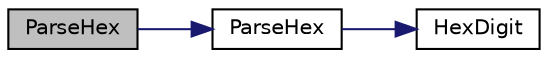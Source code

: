 digraph "ParseHex"
{
  edge [fontname="Helvetica",fontsize="10",labelfontname="Helvetica",labelfontsize="10"];
  node [fontname="Helvetica",fontsize="10",shape=record];
  rankdir="LR";
  Node5478 [label="ParseHex",height=0.2,width=0.4,color="black", fillcolor="grey75", style="filled", fontcolor="black"];
  Node5478 -> Node5479 [color="midnightblue",fontsize="10",style="solid",fontname="Helvetica"];
  Node5479 [label="ParseHex",height=0.2,width=0.4,color="black", fillcolor="white", style="filled",URL="$df/d2d/util_8cpp.html#abea395175fbc4a788ed0f0a41710b8a7"];
  Node5479 -> Node5480 [color="midnightblue",fontsize="10",style="solid",fontname="Helvetica"];
  Node5480 [label="HexDigit",height=0.2,width=0.4,color="black", fillcolor="white", style="filled",URL="$df/d2d/util_8cpp.html#aa59e8a8c5a39cb5041f93bb95dd02119"];
}
